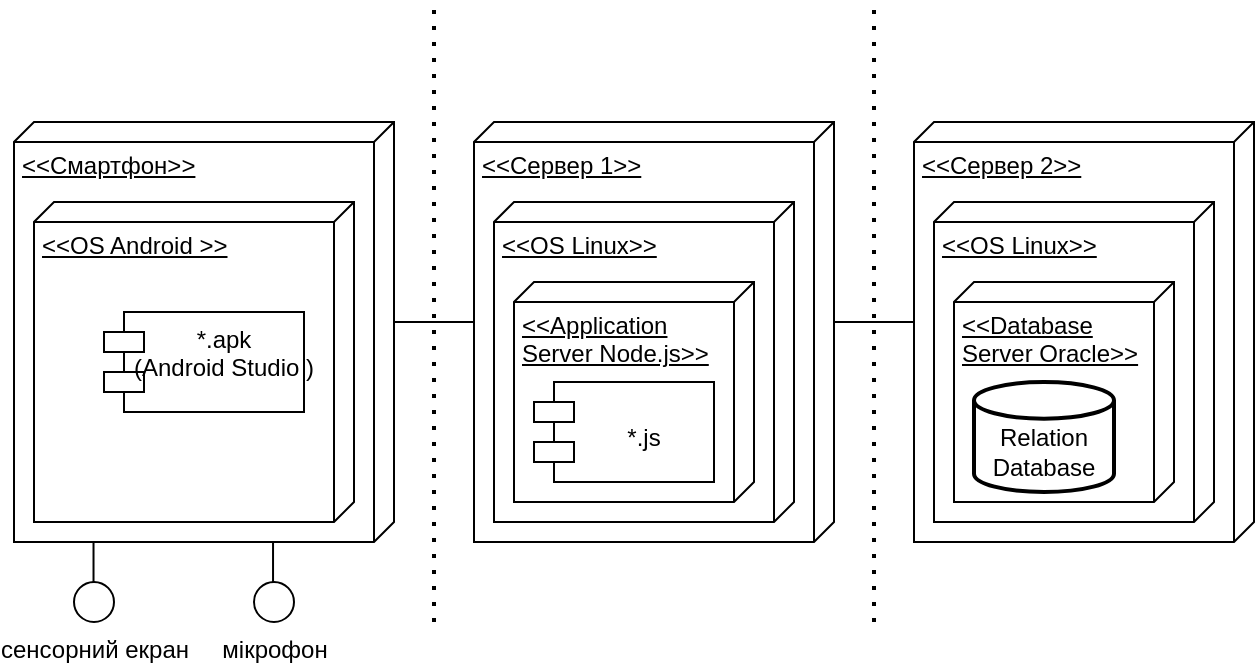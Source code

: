 <mxfile version="20.3.6" type="device"><diagram id="2btQNehk-OrLHHsJi033" name="Страница 1"><mxGraphModel dx="908" dy="461" grid="1" gridSize="10" guides="1" tooltips="1" connect="1" arrows="1" fold="1" page="1" pageScale="1" pageWidth="827" pageHeight="1169" math="0" shadow="0"><root><mxCell id="0"/><mxCell id="1" parent="0"/><mxCell id="ASeGSV3bISbFehof7WLm-1" value="&amp;lt;&amp;lt;Смартфон&amp;gt;&amp;gt;" style="verticalAlign=top;align=left;spacingTop=8;spacingLeft=2;spacingRight=12;shape=cube;size=10;direction=south;fontStyle=4;html=1;" parent="1" vertex="1"><mxGeometry x="100" y="140" width="190" height="210" as="geometry"/></mxCell><mxCell id="ASeGSV3bISbFehof7WLm-6" value="&amp;lt;&amp;lt;OS Android &amp;gt;&amp;gt;" style="verticalAlign=top;align=left;spacingTop=8;spacingLeft=2;spacingRight=12;shape=cube;size=10;direction=south;fontStyle=4;html=1;" parent="1" vertex="1"><mxGeometry x="110" y="180" width="160" height="160" as="geometry"/></mxCell><mxCell id="ASeGSV3bISbFehof7WLm-8" value="&amp;lt;&amp;lt;Cервер 1&amp;gt;&amp;gt;" style="verticalAlign=top;align=left;spacingTop=8;spacingLeft=2;spacingRight=12;shape=cube;size=10;direction=south;fontStyle=4;html=1;" parent="1" vertex="1"><mxGeometry x="330" y="140" width="180" height="210" as="geometry"/></mxCell><mxCell id="ASeGSV3bISbFehof7WLm-9" value="*.apk&#10;(Android Studio )" style="shape=module;align=left;spacingLeft=20;align=center;verticalAlign=top;" parent="1" vertex="1"><mxGeometry x="145" y="235" width="100" height="50" as="geometry"/></mxCell><mxCell id="ASeGSV3bISbFehof7WLm-10" value="&amp;lt;&amp;lt;OS Linux&amp;gt;&amp;gt;" style="verticalAlign=top;align=left;spacingTop=8;spacingLeft=2;spacingRight=12;shape=cube;size=10;direction=south;fontStyle=4;html=1;" parent="1" vertex="1"><mxGeometry x="340" y="180" width="150" height="160" as="geometry"/></mxCell><mxCell id="ASeGSV3bISbFehof7WLm-12" value="&amp;lt;&amp;lt;Application &lt;br&gt;Server Node.js&amp;gt;&amp;gt;" style="verticalAlign=top;align=left;spacingTop=8;spacingLeft=2;spacingRight=12;shape=cube;size=10;direction=south;fontStyle=4;html=1;" parent="1" vertex="1"><mxGeometry x="350" y="220" width="120" height="110" as="geometry"/></mxCell><mxCell id="ASeGSV3bISbFehof7WLm-11" value="&#10;*.js" style="shape=module;align=left;spacingLeft=20;align=center;verticalAlign=top;" parent="1" vertex="1"><mxGeometry x="360" y="270" width="90" height="50" as="geometry"/></mxCell><mxCell id="ASeGSV3bISbFehof7WLm-13" value="&amp;lt;&amp;lt;Cервер 2&amp;gt;&amp;gt;" style="verticalAlign=top;align=left;spacingTop=8;spacingLeft=2;spacingRight=12;shape=cube;size=10;direction=south;fontStyle=4;html=1;" parent="1" vertex="1"><mxGeometry x="550" y="140" width="170" height="210" as="geometry"/></mxCell><mxCell id="ASeGSV3bISbFehof7WLm-14" value="&amp;lt;&amp;lt;OS Linux&amp;gt;&amp;gt;" style="verticalAlign=top;align=left;spacingTop=8;spacingLeft=2;spacingRight=12;shape=cube;size=10;direction=south;fontStyle=4;html=1;" parent="1" vertex="1"><mxGeometry x="560" y="180" width="140" height="160" as="geometry"/></mxCell><mxCell id="ASeGSV3bISbFehof7WLm-15" value="&amp;lt;&amp;lt;Database &lt;br&gt;Server Oracle&amp;gt;&amp;gt;" style="verticalAlign=top;align=left;spacingTop=8;spacingLeft=2;spacingRight=12;shape=cube;size=10;direction=south;fontStyle=4;html=1;" parent="1" vertex="1"><mxGeometry x="570" y="220" width="110" height="110" as="geometry"/></mxCell><mxCell id="ASeGSV3bISbFehof7WLm-17" value="&lt;br&gt;Relation&lt;br&gt;Database" style="strokeWidth=2;html=1;shape=mxgraph.flowchart.database;whiteSpace=wrap;" parent="1" vertex="1"><mxGeometry x="580" y="270" width="70" height="55" as="geometry"/></mxCell><mxCell id="ASeGSV3bISbFehof7WLm-18" value="" style="endArrow=none;dashed=1;html=1;dashPattern=1 3;strokeWidth=2;rounded=0;" parent="1" edge="1"><mxGeometry width="50" height="50" relative="1" as="geometry"><mxPoint x="310" y="390" as="sourcePoint"/><mxPoint x="310" y="80" as="targetPoint"/></mxGeometry></mxCell><mxCell id="ASeGSV3bISbFehof7WLm-19" value="" style="endArrow=none;dashed=1;html=1;dashPattern=1 3;strokeWidth=2;rounded=0;" parent="1" edge="1"><mxGeometry width="50" height="50" relative="1" as="geometry"><mxPoint x="530.0" y="390" as="sourcePoint"/><mxPoint x="530.0" y="80" as="targetPoint"/></mxGeometry></mxCell><mxCell id="ASeGSV3bISbFehof7WLm-20" value="" style="endArrow=none;html=1;rounded=0;entryX=0;entryY=0;entryDx=100;entryDy=0;entryPerimeter=0;" parent="1" target="ASeGSV3bISbFehof7WLm-1" edge="1"><mxGeometry width="50" height="50" relative="1" as="geometry"><mxPoint x="330" y="240" as="sourcePoint"/><mxPoint x="410" y="220" as="targetPoint"/></mxGeometry></mxCell><mxCell id="ASeGSV3bISbFehof7WLm-21" value="" style="endArrow=none;html=1;rounded=0;entryX=0;entryY=0;entryDx=100;entryDy=0;entryPerimeter=0;" parent="1" edge="1"><mxGeometry width="50" height="50" relative="1" as="geometry"><mxPoint x="550.0" y="240" as="sourcePoint"/><mxPoint x="510.0" y="240" as="targetPoint"/></mxGeometry></mxCell><mxCell id="ASeGSV3bISbFehof7WLm-22" value="" style="endArrow=none;html=1;rounded=0;" parent="1" edge="1"><mxGeometry width="50" height="50" relative="1" as="geometry"><mxPoint x="139.76" y="350" as="sourcePoint"/><mxPoint x="139.76" y="370" as="targetPoint"/></mxGeometry></mxCell><mxCell id="ASeGSV3bISbFehof7WLm-23" value="" style="endArrow=none;html=1;rounded=0;" parent="1" edge="1"><mxGeometry width="50" height="50" relative="1" as="geometry"><mxPoint x="229.52" y="350" as="sourcePoint"/><mxPoint x="229.52" y="370" as="targetPoint"/></mxGeometry></mxCell><mxCell id="ASeGSV3bISbFehof7WLm-24" value="сенсорний екран" style="verticalLabelPosition=bottom;verticalAlign=top;html=1;shape=mxgraph.flowchart.on-page_reference;" parent="1" vertex="1"><mxGeometry x="130" y="370" width="20" height="20" as="geometry"/></mxCell><mxCell id="ASeGSV3bISbFehof7WLm-25" value="мікрофон" style="verticalLabelPosition=bottom;verticalAlign=top;html=1;shape=mxgraph.flowchart.on-page_reference;" parent="1" vertex="1"><mxGeometry x="220" y="370" width="20" height="20" as="geometry"/></mxCell></root></mxGraphModel></diagram></mxfile>